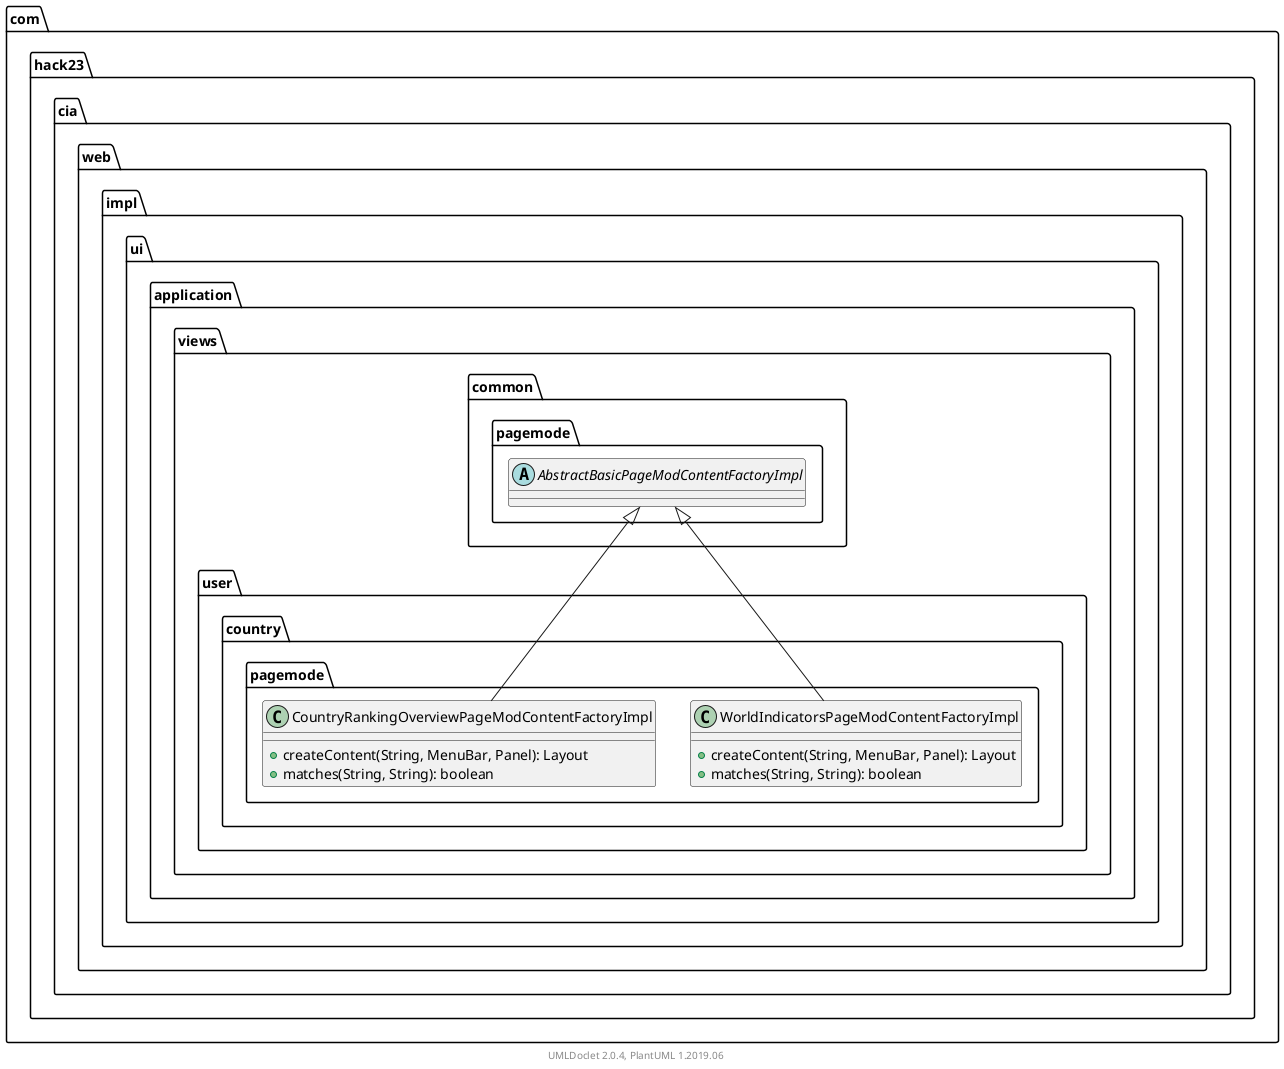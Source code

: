 @startuml
    namespace com.hack23.cia.web.impl.ui.application.views.user.country.pagemode {

        class WorldIndicatorsPageModContentFactoryImpl [[WorldIndicatorsPageModContentFactoryImpl.html]] {
            +createContent(String, MenuBar, Panel): Layout
            +matches(String, String): boolean
        }

        class CountryRankingOverviewPageModContentFactoryImpl [[CountryRankingOverviewPageModContentFactoryImpl.html]] {
            +createContent(String, MenuBar, Panel): Layout
            +matches(String, String): boolean
        }

        com.hack23.cia.web.impl.ui.application.views.common.pagemode.AbstractBasicPageModContentFactoryImpl <|-- WorldIndicatorsPageModContentFactoryImpl
        com.hack23.cia.web.impl.ui.application.views.common.pagemode.AbstractBasicPageModContentFactoryImpl <|-- CountryRankingOverviewPageModContentFactoryImpl
    }

    namespace com.hack23.cia.web.impl.ui.application.views.common.pagemode {
        abstract class AbstractBasicPageModContentFactoryImpl [[../../../common/pagemode/AbstractBasicPageModContentFactoryImpl.html]]
    }

    center footer UMLDoclet 2.0.4, PlantUML 1.2019.06
@enduml
